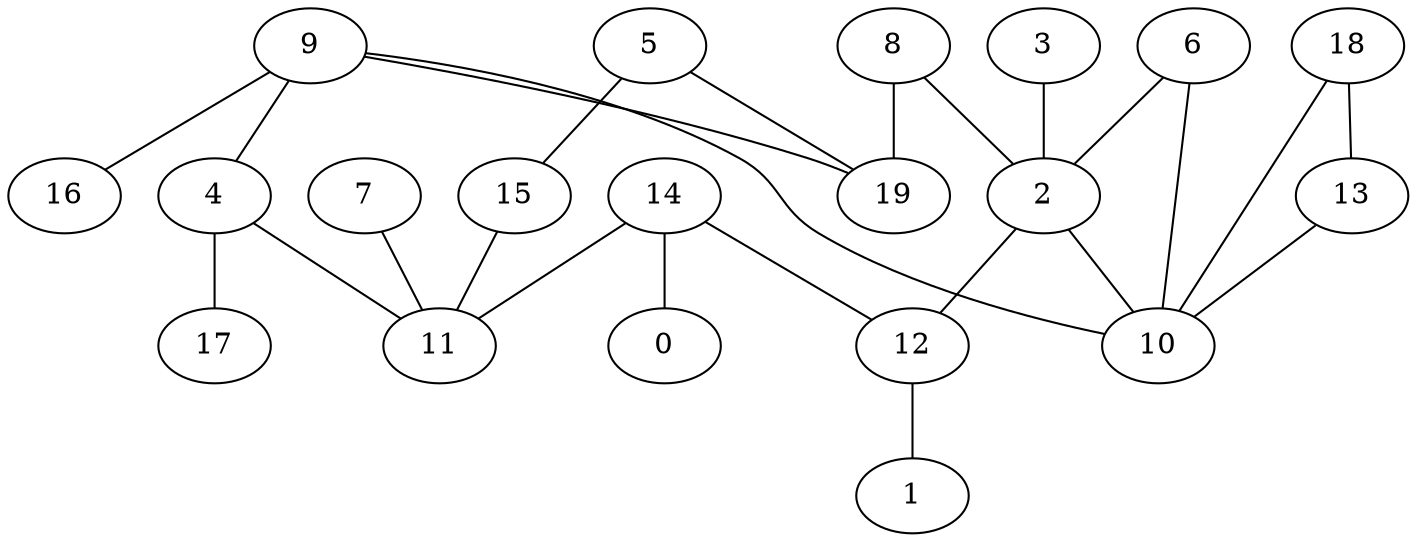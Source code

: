 digraph GG_graph {

subgraph G_graph {
edge [color = black]
"5" -> "15" [dir = none]
"8" -> "2" [dir = none]
"2" -> "10" [dir = none]
"4" -> "11" [dir = none]
"4" -> "17" [dir = none]
"18" -> "10" [dir = none]
"9" -> "19" [dir = none]
"9" -> "16" [dir = none]
"9" -> "10" [dir = none]
"9" -> "4" [dir = none]
"3" -> "2" [dir = none]
"14" -> "0" [dir = none]
"14" -> "12" [dir = none]
"14" -> "11" [dir = none]
"12" -> "1" [dir = none]
"7" -> "11" [dir = none]
"15" -> "11" [dir = none]
"13" -> "10" [dir = none]
"6" -> "10" [dir = none]
"6" -> "2" [dir = none]
"2" -> "12" [dir = none]
"5" -> "19" [dir = none]
"18" -> "13" [dir = none]
"8" -> "19" [dir = none]
}

}

